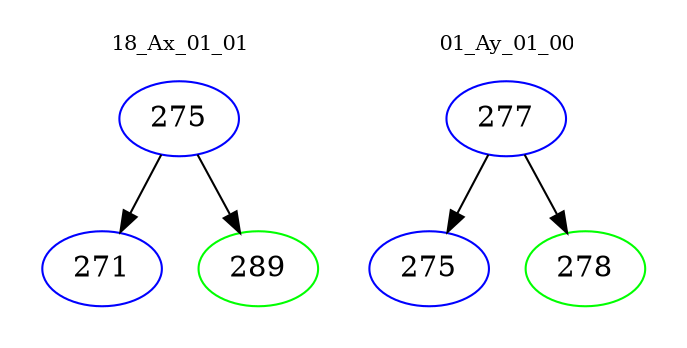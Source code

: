 digraph{
subgraph cluster_0 {
color = white
label = "18_Ax_01_01";
fontsize=10;
T0_275 [label="275", color="blue"]
T0_275 -> T0_271 [color="black"]
T0_271 [label="271", color="blue"]
T0_275 -> T0_289 [color="black"]
T0_289 [label="289", color="green"]
}
subgraph cluster_1 {
color = white
label = "01_Ay_01_00";
fontsize=10;
T1_277 [label="277", color="blue"]
T1_277 -> T1_275 [color="black"]
T1_275 [label="275", color="blue"]
T1_277 -> T1_278 [color="black"]
T1_278 [label="278", color="green"]
}
}
